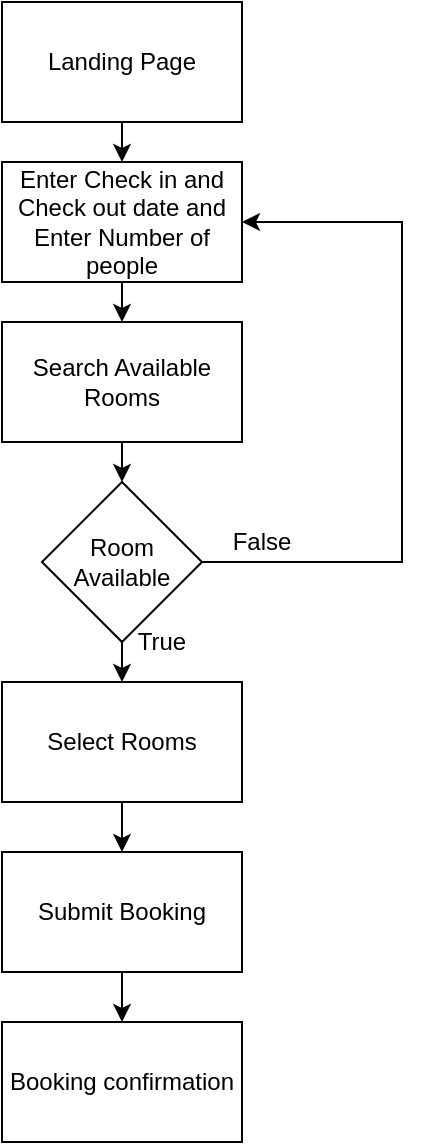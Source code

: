 <mxfile version="13.9.9" type="device"><diagram id="AXIy8B8_IlO7uzlqqPOR" name="Sida-1"><mxGraphModel dx="1086" dy="806" grid="1" gridSize="10" guides="1" tooltips="1" connect="1" arrows="1" fold="1" page="1" pageScale="1" pageWidth="827" pageHeight="1169" math="0" shadow="0"><root><mxCell id="0"/><mxCell id="1" parent="0"/><mxCell id="1ScQ97WcDYo1f7KIGsNT-10" style="edgeStyle=orthogonalEdgeStyle;rounded=0;orthogonalLoop=1;jettySize=auto;html=1;exitX=0.5;exitY=1;exitDx=0;exitDy=0;entryX=0.5;entryY=0;entryDx=0;entryDy=0;" edge="1" parent="1" source="1ScQ97WcDYo1f7KIGsNT-1" target="1ScQ97WcDYo1f7KIGsNT-4"><mxGeometry relative="1" as="geometry"/></mxCell><mxCell id="1ScQ97WcDYo1f7KIGsNT-1" value="Landing Page" style="rounded=0;whiteSpace=wrap;html=1;" vertex="1" parent="1"><mxGeometry x="320" y="40" width="120" height="60" as="geometry"/></mxCell><mxCell id="1ScQ97WcDYo1f7KIGsNT-13" style="edgeStyle=orthogonalEdgeStyle;rounded=0;orthogonalLoop=1;jettySize=auto;html=1;exitX=0.5;exitY=1;exitDx=0;exitDy=0;entryX=0.5;entryY=0;entryDx=0;entryDy=0;" edge="1" parent="1" source="1ScQ97WcDYo1f7KIGsNT-2" target="1ScQ97WcDYo1f7KIGsNT-5"><mxGeometry relative="1" as="geometry"/></mxCell><mxCell id="1ScQ97WcDYo1f7KIGsNT-2" value="Search Available Rooms" style="rounded=0;whiteSpace=wrap;html=1;" vertex="1" parent="1"><mxGeometry x="320" y="200" width="120" height="60" as="geometry"/></mxCell><mxCell id="1ScQ97WcDYo1f7KIGsNT-17" style="edgeStyle=orthogonalEdgeStyle;rounded=0;orthogonalLoop=1;jettySize=auto;html=1;entryX=0.5;entryY=0;entryDx=0;entryDy=0;" edge="1" parent="1" source="1ScQ97WcDYo1f7KIGsNT-3" target="1ScQ97WcDYo1f7KIGsNT-16"><mxGeometry relative="1" as="geometry"/></mxCell><mxCell id="1ScQ97WcDYo1f7KIGsNT-3" value="Select Rooms" style="rounded=0;whiteSpace=wrap;html=1;" vertex="1" parent="1"><mxGeometry x="320" y="380" width="120" height="60" as="geometry"/></mxCell><mxCell id="1ScQ97WcDYo1f7KIGsNT-21" style="edgeStyle=orthogonalEdgeStyle;rounded=0;orthogonalLoop=1;jettySize=auto;html=1;exitX=0.5;exitY=1;exitDx=0;exitDy=0;entryX=0.5;entryY=0;entryDx=0;entryDy=0;" edge="1" parent="1" source="1ScQ97WcDYo1f7KIGsNT-4" target="1ScQ97WcDYo1f7KIGsNT-2"><mxGeometry relative="1" as="geometry"/></mxCell><mxCell id="1ScQ97WcDYo1f7KIGsNT-4" value="Enter Check in and Check out date and Enter Number of people" style="rounded=0;whiteSpace=wrap;html=1;" vertex="1" parent="1"><mxGeometry x="320" y="120" width="120" height="60" as="geometry"/></mxCell><mxCell id="1ScQ97WcDYo1f7KIGsNT-14" style="edgeStyle=orthogonalEdgeStyle;rounded=0;orthogonalLoop=1;jettySize=auto;html=1;exitX=0.5;exitY=1;exitDx=0;exitDy=0;entryX=0.5;entryY=0;entryDx=0;entryDy=0;" edge="1" parent="1" target="1ScQ97WcDYo1f7KIGsNT-3"><mxGeometry relative="1" as="geometry"><mxPoint x="380" y="350" as="sourcePoint"/></mxGeometry></mxCell><mxCell id="1ScQ97WcDYo1f7KIGsNT-22" style="edgeStyle=orthogonalEdgeStyle;rounded=0;orthogonalLoop=1;jettySize=auto;html=1;exitX=1;exitY=0.5;exitDx=0;exitDy=0;entryX=1;entryY=0.5;entryDx=0;entryDy=0;" edge="1" parent="1" source="1ScQ97WcDYo1f7KIGsNT-5" target="1ScQ97WcDYo1f7KIGsNT-4"><mxGeometry relative="1" as="geometry"><Array as="points"><mxPoint x="520" y="320"/><mxPoint x="520" y="150"/></Array></mxGeometry></mxCell><mxCell id="1ScQ97WcDYo1f7KIGsNT-5" value="Room Available" style="rhombus;whiteSpace=wrap;html=1;" vertex="1" parent="1"><mxGeometry x="340" y="280" width="80" height="80" as="geometry"/></mxCell><mxCell id="1ScQ97WcDYo1f7KIGsNT-6" value="True" style="text;html=1;strokeColor=none;fillColor=none;align=center;verticalAlign=middle;whiteSpace=wrap;rounded=0;" vertex="1" parent="1"><mxGeometry x="380" y="350" width="40" height="20" as="geometry"/></mxCell><mxCell id="1ScQ97WcDYo1f7KIGsNT-7" value="False" style="text;html=1;strokeColor=none;fillColor=none;align=center;verticalAlign=middle;whiteSpace=wrap;rounded=0;" vertex="1" parent="1"><mxGeometry x="430" y="300" width="40" height="20" as="geometry"/></mxCell><mxCell id="1ScQ97WcDYo1f7KIGsNT-19" style="edgeStyle=orthogonalEdgeStyle;rounded=0;orthogonalLoop=1;jettySize=auto;html=1;exitX=0.5;exitY=1;exitDx=0;exitDy=0;entryX=0.5;entryY=0;entryDx=0;entryDy=0;" edge="1" parent="1" source="1ScQ97WcDYo1f7KIGsNT-16" target="1ScQ97WcDYo1f7KIGsNT-18"><mxGeometry relative="1" as="geometry"/></mxCell><mxCell id="1ScQ97WcDYo1f7KIGsNT-16" value="Submit Booking" style="rounded=0;whiteSpace=wrap;html=1;" vertex="1" parent="1"><mxGeometry x="320" y="465" width="120" height="60" as="geometry"/></mxCell><mxCell id="1ScQ97WcDYo1f7KIGsNT-18" value="Booking confirmation" style="rounded=0;whiteSpace=wrap;html=1;" vertex="1" parent="1"><mxGeometry x="320" y="550" width="120" height="60" as="geometry"/></mxCell></root></mxGraphModel></diagram></mxfile>
